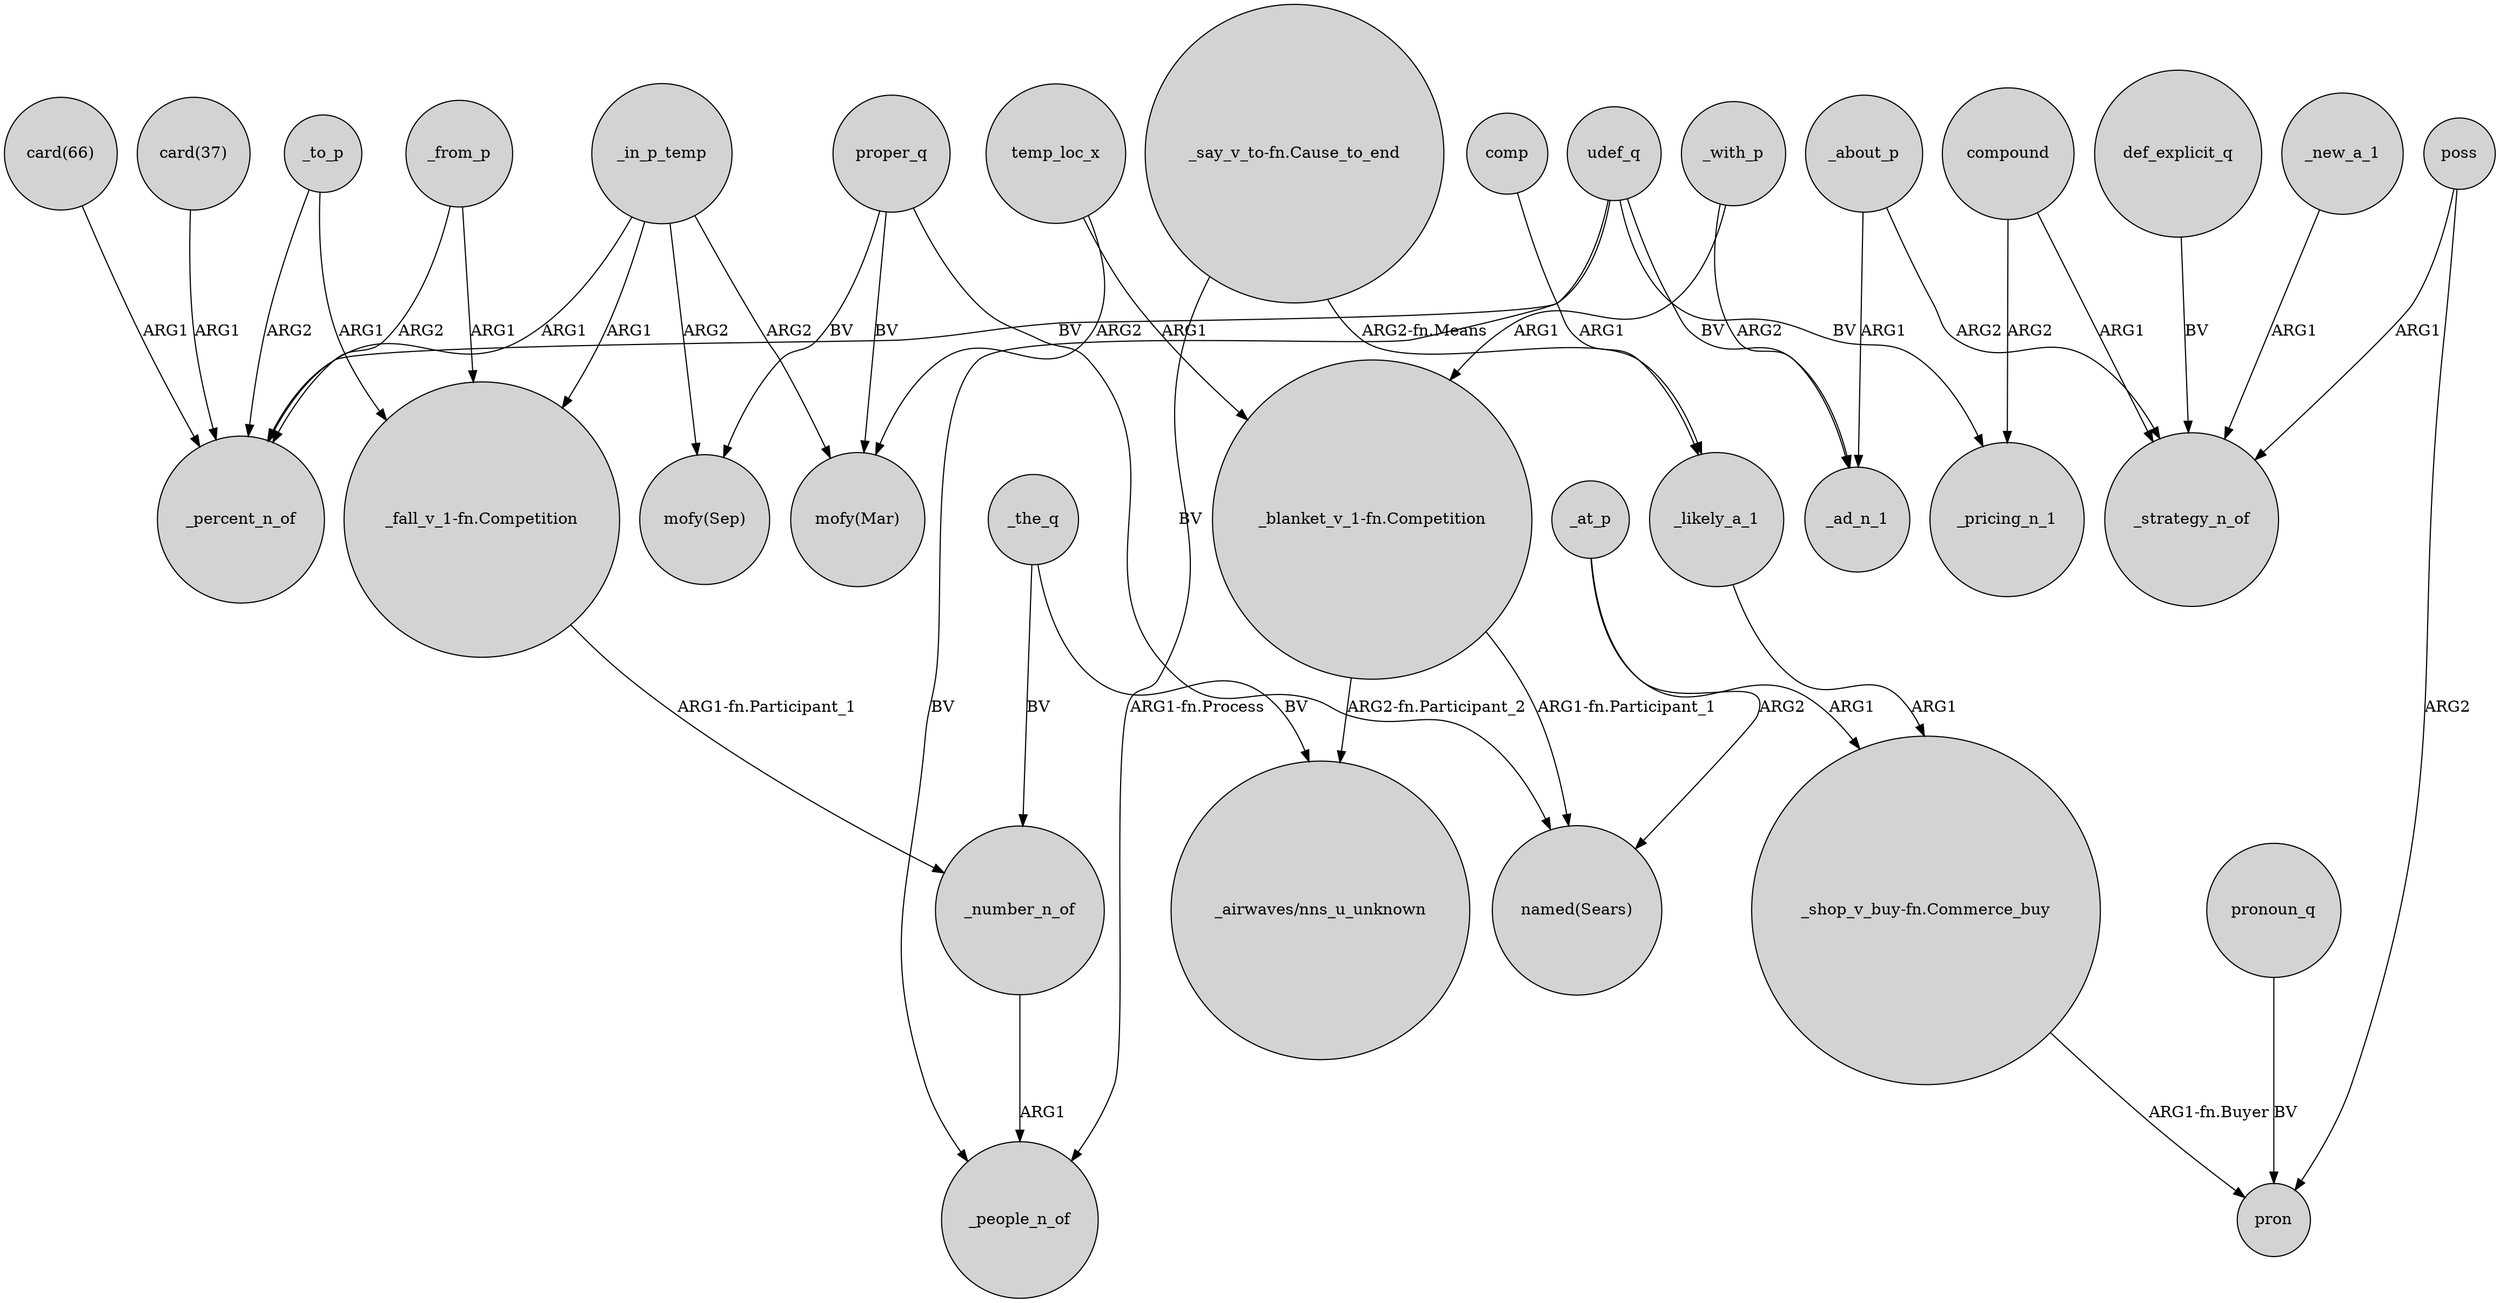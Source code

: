 digraph {
	node [shape=circle style=filled]
	udef_q -> _people_n_of [label=BV]
	_at_p -> "named(Sears)" [label=ARG2]
	compound -> _pricing_n_1 [label=ARG2]
	_about_p -> _strategy_n_of [label=ARG2]
	_to_p -> "_fall_v_1-fn.Competition" [label=ARG1]
	_the_q -> _number_n_of [label=BV]
	temp_loc_x -> "mofy(Mar)" [label=ARG2]
	"_say_v_to-fn.Cause_to_end" -> _likely_a_1 [label="ARG2-fn.Means"]
	_the_q -> "_airwaves/nns_u_unknown" [label=BV]
	_number_n_of -> _people_n_of [label=ARG1]
	_about_p -> _ad_n_1 [label=ARG1]
	_in_p_temp -> "mofy(Mar)" [label=ARG2]
	"_blanket_v_1-fn.Competition" -> "named(Sears)" [label="ARG1-fn.Participant_1"]
	_with_p -> "_blanket_v_1-fn.Competition" [label=ARG1]
	_to_p -> _percent_n_of [label=ARG2]
	"card(37)" -> _percent_n_of [label=ARG1]
	"_fall_v_1-fn.Competition" -> _number_n_of [label="ARG1-fn.Participant_1"]
	_with_p -> _ad_n_1 [label=ARG2]
	_from_p -> "_fall_v_1-fn.Competition" [label=ARG1]
	compound -> _strategy_n_of [label=ARG1]
	pronoun_q -> pron [label=BV]
	proper_q -> "named(Sears)" [label=BV]
	_likely_a_1 -> "_shop_v_buy-fn.Commerce_buy" [label=ARG1]
	poss -> pron [label=ARG2]
	def_explicit_q -> _strategy_n_of [label=BV]
	udef_q -> _pricing_n_1 [label=BV]
	comp -> _likely_a_1 [label=ARG1]
	"_shop_v_buy-fn.Commerce_buy" -> pron [label="ARG1-fn.Buyer"]
	udef_q -> _percent_n_of [label=BV]
	"_say_v_to-fn.Cause_to_end" -> _people_n_of [label="ARG1-fn.Process"]
	_from_p -> _percent_n_of [label=ARG2]
	proper_q -> "mofy(Mar)" [label=BV]
	temp_loc_x -> "_blanket_v_1-fn.Competition" [label=ARG1]
	proper_q -> "mofy(Sep)" [label=BV]
	_in_p_temp -> "_fall_v_1-fn.Competition" [label=ARG1]
	_at_p -> "_shop_v_buy-fn.Commerce_buy" [label=ARG1]
	_in_p_temp -> _percent_n_of [label=ARG1]
	"card(66)" -> _percent_n_of [label=ARG1]
	poss -> _strategy_n_of [label=ARG1]
	_new_a_1 -> _strategy_n_of [label=ARG1]
	udef_q -> _ad_n_1 [label=BV]
	_in_p_temp -> "mofy(Sep)" [label=ARG2]
	"_blanket_v_1-fn.Competition" -> "_airwaves/nns_u_unknown" [label="ARG2-fn.Participant_2"]
}
